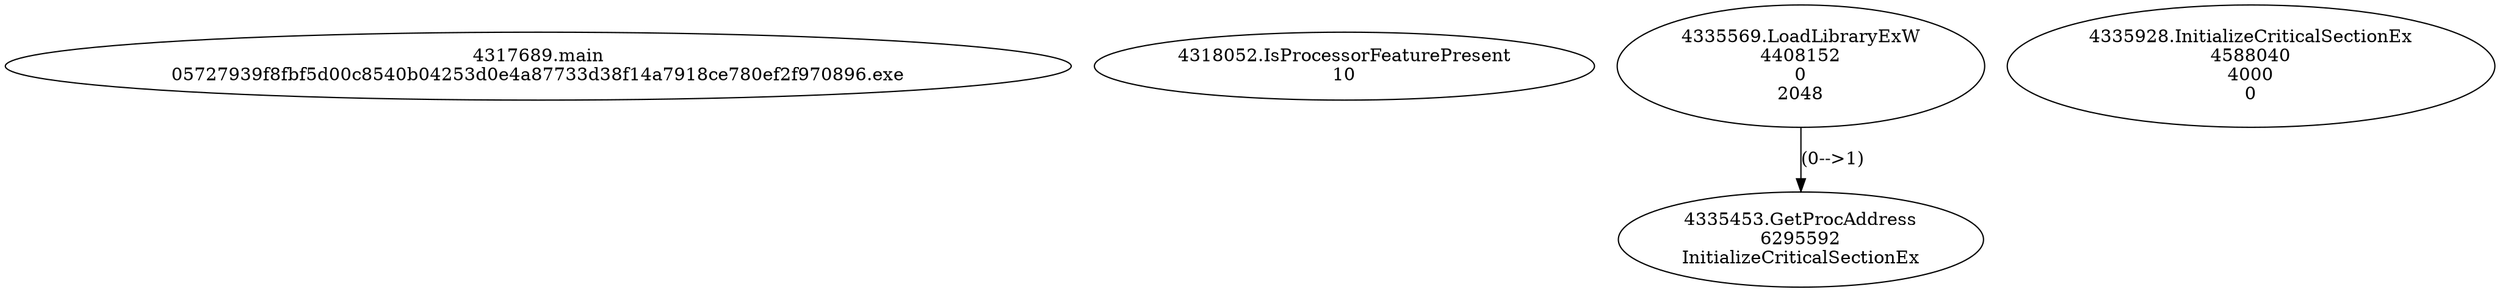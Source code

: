 // Global SCDG with merge call
digraph {
	0 [label="4317689.main
05727939f8fbf5d00c8540b04253d0e4a87733d38f14a7918ce780ef2f970896.exe"]
	1 [label="4318052.IsProcessorFeaturePresent
10"]
	2 [label="4335569.LoadLibraryExW
4408152
0
2048"]
	3 [label="4335453.GetProcAddress
6295592
InitializeCriticalSectionEx"]
	2 -> 3 [label="(0-->1)"]
	4 [label="4335928.InitializeCriticalSectionEx
4588040
4000
0"]
}
